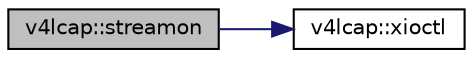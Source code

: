 digraph "v4lcap::streamon"
{
 // INTERACTIVE_SVG=YES
  edge [fontname="Helvetica",fontsize="10",labelfontname="Helvetica",labelfontsize="10"];
  node [fontname="Helvetica",fontsize="10",shape=record];
  rankdir="LR";
  Node459 [label="v4lcap::streamon",height=0.2,width=0.4,color="black", fillcolor="grey75", style="filled", fontcolor="black"];
  Node459 -> Node460 [color="midnightblue",fontsize="10",style="solid",fontname="Helvetica"];
  Node460 [label="v4lcap::xioctl",height=0.2,width=0.4,color="black", fillcolor="white", style="filled",URL="$classv4lcap.html#ab5aaa5a8c0df17f5ca57e0b5170232cb"];
}
